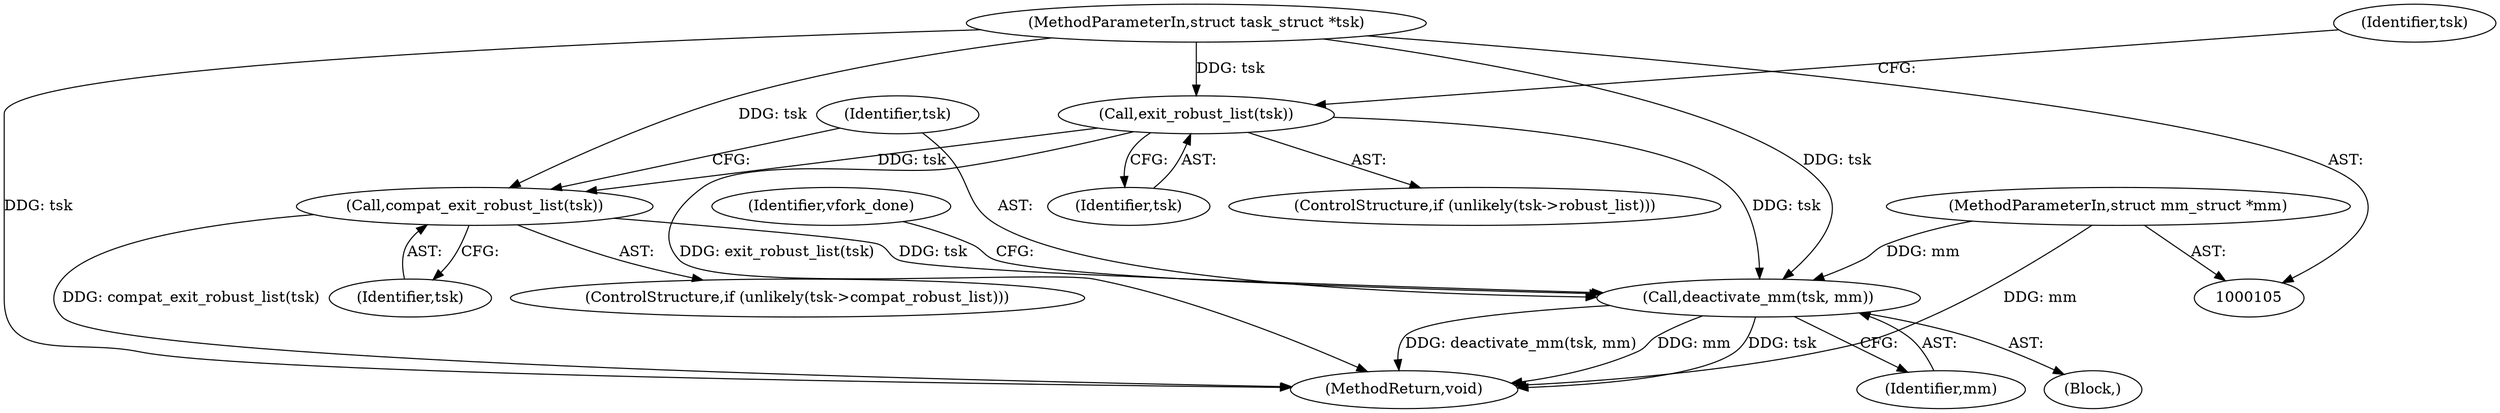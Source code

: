digraph "0_linux_8141c7f3e7aee618312fa1c15109e1219de784a7_0@pointer" {
"1000129" [label="(Call,deactivate_mm(tsk, mm))"];
"1000120" [label="(Call,exit_robust_list(tsk))"];
"1000106" [label="(MethodParameterIn,struct task_struct *tsk)"];
"1000127" [label="(Call,compat_exit_robust_list(tsk))"];
"1000107" [label="(MethodParameterIn,struct mm_struct *mm)"];
"1000130" [label="(Identifier,tsk)"];
"1000133" [label="(Identifier,vfork_done)"];
"1000183" [label="(MethodReturn,void)"];
"1000125" [label="(Identifier,tsk)"];
"1000115" [label="(ControlStructure,if (unlikely(tsk->robust_list)))"];
"1000122" [label="(ControlStructure,if (unlikely(tsk->compat_robust_list)))"];
"1000107" [label="(MethodParameterIn,struct mm_struct *mm)"];
"1000128" [label="(Identifier,tsk)"];
"1000106" [label="(MethodParameterIn,struct task_struct *tsk)"];
"1000120" [label="(Call,exit_robust_list(tsk))"];
"1000127" [label="(Call,compat_exit_robust_list(tsk))"];
"1000121" [label="(Identifier,tsk)"];
"1000131" [label="(Identifier,mm)"];
"1000129" [label="(Call,deactivate_mm(tsk, mm))"];
"1000108" [label="(Block,)"];
"1000129" -> "1000108"  [label="AST: "];
"1000129" -> "1000131"  [label="CFG: "];
"1000130" -> "1000129"  [label="AST: "];
"1000131" -> "1000129"  [label="AST: "];
"1000133" -> "1000129"  [label="CFG: "];
"1000129" -> "1000183"  [label="DDG: tsk"];
"1000129" -> "1000183"  [label="DDG: deactivate_mm(tsk, mm)"];
"1000129" -> "1000183"  [label="DDG: mm"];
"1000120" -> "1000129"  [label="DDG: tsk"];
"1000127" -> "1000129"  [label="DDG: tsk"];
"1000106" -> "1000129"  [label="DDG: tsk"];
"1000107" -> "1000129"  [label="DDG: mm"];
"1000120" -> "1000115"  [label="AST: "];
"1000120" -> "1000121"  [label="CFG: "];
"1000121" -> "1000120"  [label="AST: "];
"1000125" -> "1000120"  [label="CFG: "];
"1000120" -> "1000183"  [label="DDG: exit_robust_list(tsk)"];
"1000106" -> "1000120"  [label="DDG: tsk"];
"1000120" -> "1000127"  [label="DDG: tsk"];
"1000106" -> "1000105"  [label="AST: "];
"1000106" -> "1000183"  [label="DDG: tsk"];
"1000106" -> "1000127"  [label="DDG: tsk"];
"1000127" -> "1000122"  [label="AST: "];
"1000127" -> "1000128"  [label="CFG: "];
"1000128" -> "1000127"  [label="AST: "];
"1000130" -> "1000127"  [label="CFG: "];
"1000127" -> "1000183"  [label="DDG: compat_exit_robust_list(tsk)"];
"1000107" -> "1000105"  [label="AST: "];
"1000107" -> "1000183"  [label="DDG: mm"];
}
